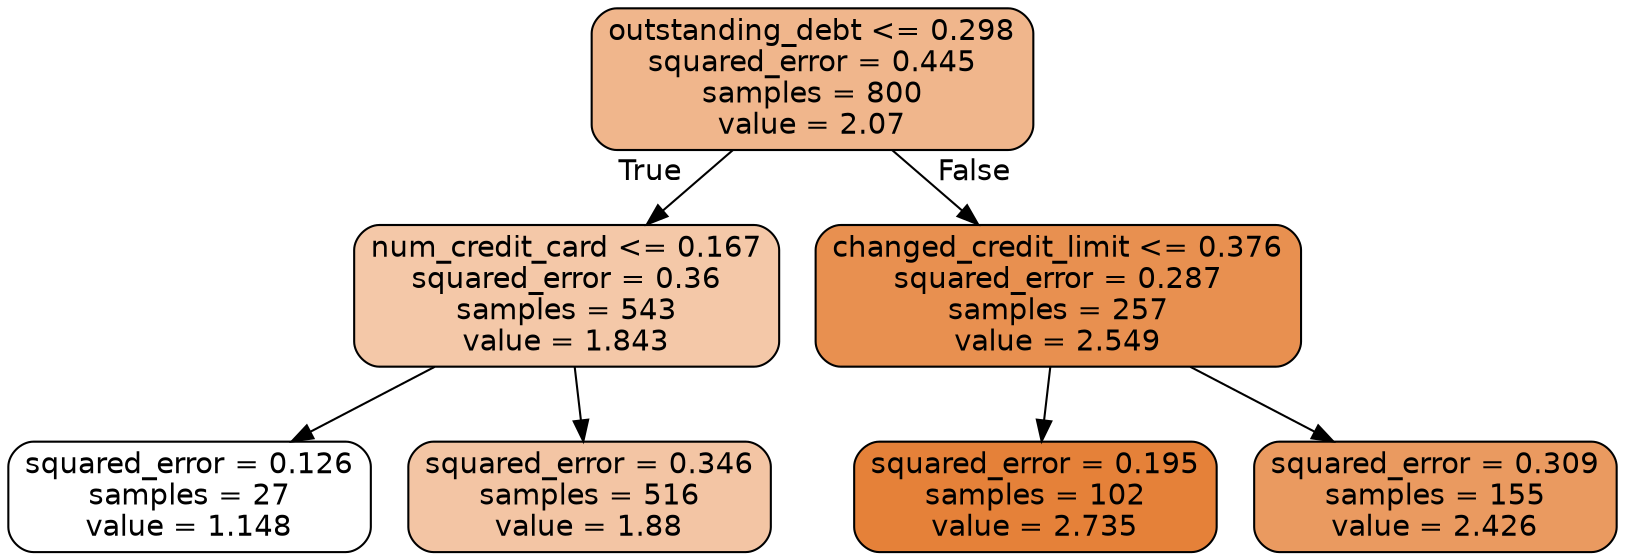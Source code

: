 digraph Tree {
node [shape=box, style="filled, rounded", color="black", fontname="helvetica"] ;
edge [fontname="helvetica"] ;
0 [label="outstanding_debt <= 0.298\nsquared_error = 0.445\nsamples = 800\nvalue = 2.07", fillcolor="#f0b68c"] ;
1 [label="num_credit_card <= 0.167\nsquared_error = 0.36\nsamples = 543\nvalue = 1.843", fillcolor="#f4c8a8"] ;
0 -> 1 [labeldistance=2.5, labelangle=45, headlabel="True"] ;
2 [label="squared_error = 0.126\nsamples = 27\nvalue = 1.148", fillcolor="#ffffff"] ;
1 -> 2 ;
3 [label="squared_error = 0.346\nsamples = 516\nvalue = 1.88", fillcolor="#f3c5a4"] ;
1 -> 3 ;
4 [label="changed_credit_limit <= 0.376\nsquared_error = 0.287\nsamples = 257\nvalue = 2.549", fillcolor="#e89050"] ;
0 -> 4 [labeldistance=2.5, labelangle=-45, headlabel="False"] ;
5 [label="squared_error = 0.195\nsamples = 102\nvalue = 2.735", fillcolor="#e58139"] ;
4 -> 5 ;
6 [label="squared_error = 0.309\nsamples = 155\nvalue = 2.426", fillcolor="#ea9a60"] ;
4 -> 6 ;
}